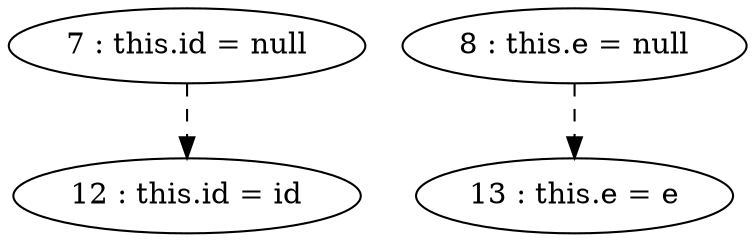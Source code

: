 digraph G {
"7 : this.id = null"
"7 : this.id = null" -> "12 : this.id = id" [style=dashed]
"8 : this.e = null"
"8 : this.e = null" -> "13 : this.e = e" [style=dashed]
"12 : this.id = id"
"13 : this.e = e"
}